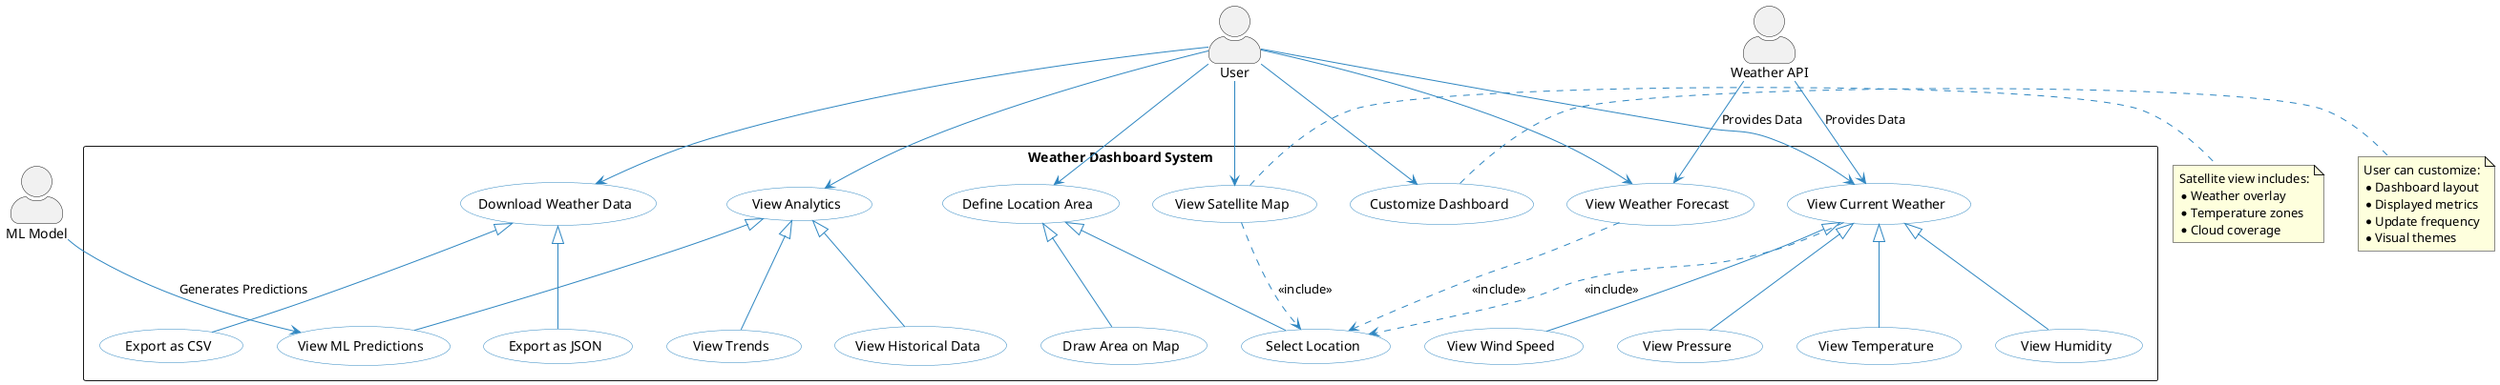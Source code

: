 @startuml Weather Dashboard Use Cases

skinparam actorStyle awesome
skinparam usecase {
  BackgroundColor #FFFFFF
  BorderColor #2E86C1
  ArrowColor #2E86C1
}

'Actors
actor "User" as user
actor "Weather API" as weatherAPI
actor "ML Model" as mlModel

rectangle "Weather Dashboard System" {
  'Main Use Cases
  usecase "View Current Weather" as UC1
  usecase "View Weather Forecast" as UC2
  usecase "Define Location Area" as UC3
  usecase "Customize Dashboard" as UC4
  usecase "Download Weather Data" as UC5
  usecase "View Analytics" as UC6
  usecase "View Satellite Map" as UC7
  
  'Sub Use Cases
  usecase "Select Location" as UC3_1
  usecase "Draw Area on Map" as UC3_2
  usecase "View Temperature" as UC1_1
  usecase "View Humidity" as UC1_2
  usecase "View Wind Speed" as UC1_3
  usecase "View Pressure" as UC1_4
  usecase "Export as JSON" as UC5_1
  usecase "Export as CSV" as UC5_2
  usecase "View Historical Data" as UC6_1
  usecase "View Trends" as UC6_2
  usecase "View ML Predictions" as UC6_3
}

'Relationships
user --> UC1
user --> UC2
user --> UC3
user --> UC4
user --> UC5
user --> UC6
user --> UC7

'Location Selection Extensions
UC3 <|-- UC3_1
UC3 <|-- UC3_2

'Current Weather Extensions
UC1 <|-- UC1_1
UC1 <|-- UC1_2
UC1 <|-- UC1_3
UC1 <|-- UC1_4

'Download Data Extensions
UC5 <|-- UC5_1
UC5 <|-- UC5_2

'Analytics Extensions
UC6 <|-- UC6_1
UC6 <|-- UC6_2
UC6 <|-- UC6_3

'System Dependencies
weatherAPI --> UC1 : Provides Data
weatherAPI --> UC2 : Provides Data
mlModel --> UC6_3 : Generates Predictions

'Include Relationships
UC1 ..> UC3_1 : <<include>>
UC2 ..> UC3_1 : <<include>>
UC7 ..> UC3_1 : <<include>>

note right of UC4
  User can customize:
  * Dashboard layout
  * Displayed metrics
  * Update frequency
  * Visual themes
end note

note right of UC7
  Satellite view includes:
  * Weather overlay
  * Temperature zones
  * Cloud coverage
end note

@enduml